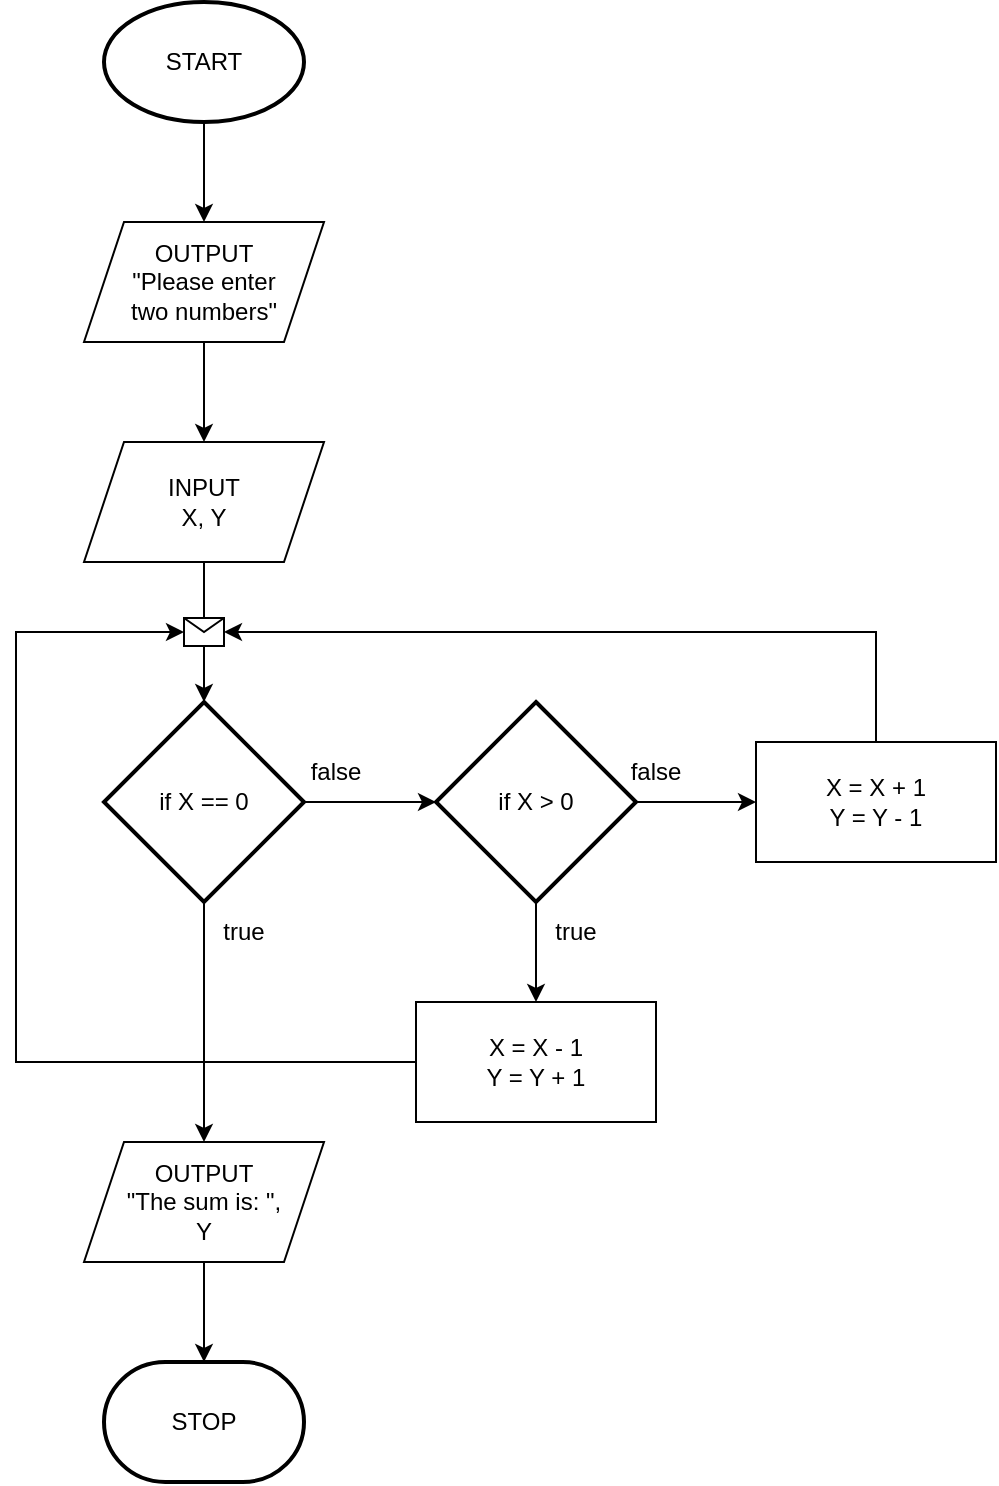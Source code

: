 <mxfile version="16.5.6" type="github">
  <diagram id="C5RBs43oDa-KdzZeNtuy" name="Page-1">
    <mxGraphModel dx="1186" dy="1638" grid="1" gridSize="10" guides="1" tooltips="1" connect="1" arrows="1" fold="1" page="1" pageScale="1" pageWidth="827" pageHeight="1169" math="0" shadow="0">
      <root>
        <mxCell id="WIyWlLk6GJQsqaUBKTNV-0" />
        <mxCell id="WIyWlLk6GJQsqaUBKTNV-1" parent="WIyWlLk6GJQsqaUBKTNV-0" />
        <mxCell id="DblRdDGWBC0uOEQ8MNWj-6" style="edgeStyle=orthogonalEdgeStyle;rounded=0;orthogonalLoop=1;jettySize=auto;html=1;entryX=0.5;entryY=0;entryDx=0;entryDy=0;" edge="1" parent="WIyWlLk6GJQsqaUBKTNV-1" source="DblRdDGWBC0uOEQ8MNWj-0" target="DblRdDGWBC0uOEQ8MNWj-3">
          <mxGeometry relative="1" as="geometry" />
        </mxCell>
        <mxCell id="DblRdDGWBC0uOEQ8MNWj-0" value="START" style="strokeWidth=2;html=1;shape=mxgraph.flowchart.start_1;whiteSpace=wrap;" vertex="1" parent="WIyWlLk6GJQsqaUBKTNV-1">
          <mxGeometry x="364" y="120" width="100" height="60" as="geometry" />
        </mxCell>
        <mxCell id="DblRdDGWBC0uOEQ8MNWj-1" value="STOP" style="strokeWidth=2;html=1;shape=mxgraph.flowchart.terminator;whiteSpace=wrap;" vertex="1" parent="WIyWlLk6GJQsqaUBKTNV-1">
          <mxGeometry x="364" y="800" width="100" height="60" as="geometry" />
        </mxCell>
        <mxCell id="DblRdDGWBC0uOEQ8MNWj-5" style="edgeStyle=orthogonalEdgeStyle;rounded=0;orthogonalLoop=1;jettySize=auto;html=1;entryX=0.5;entryY=0;entryDx=0;entryDy=0;" edge="1" parent="WIyWlLk6GJQsqaUBKTNV-1" source="DblRdDGWBC0uOEQ8MNWj-3" target="DblRdDGWBC0uOEQ8MNWj-4">
          <mxGeometry relative="1" as="geometry" />
        </mxCell>
        <mxCell id="DblRdDGWBC0uOEQ8MNWj-3" value="OUTPUT&lt;br&gt;&quot;Please enter&lt;br&gt;two numbers&quot;" style="shape=parallelogram;perimeter=parallelogramPerimeter;whiteSpace=wrap;html=1;fixedSize=1;" vertex="1" parent="WIyWlLk6GJQsqaUBKTNV-1">
          <mxGeometry x="354" y="230" width="120" height="60" as="geometry" />
        </mxCell>
        <mxCell id="DblRdDGWBC0uOEQ8MNWj-4" value="INPUT&lt;br&gt;X, Y" style="shape=parallelogram;perimeter=parallelogramPerimeter;whiteSpace=wrap;html=1;fixedSize=1;" vertex="1" parent="WIyWlLk6GJQsqaUBKTNV-1">
          <mxGeometry x="354" y="340" width="120" height="60" as="geometry" />
        </mxCell>
        <mxCell id="DblRdDGWBC0uOEQ8MNWj-18" style="edgeStyle=orthogonalEdgeStyle;rounded=0;orthogonalLoop=1;jettySize=auto;html=1;entryX=0.5;entryY=0;entryDx=0;entryDy=0;entryPerimeter=0;" edge="1" parent="WIyWlLk6GJQsqaUBKTNV-1" source="DblRdDGWBC0uOEQ8MNWj-9" target="DblRdDGWBC0uOEQ8MNWj-1">
          <mxGeometry relative="1" as="geometry" />
        </mxCell>
        <mxCell id="DblRdDGWBC0uOEQ8MNWj-9" value="OUTPUT&lt;br&gt;&quot;The sum is: &quot;,&lt;br&gt;Y" style="shape=parallelogram;perimeter=parallelogramPerimeter;whiteSpace=wrap;html=1;fixedSize=1;" vertex="1" parent="WIyWlLk6GJQsqaUBKTNV-1">
          <mxGeometry x="354" y="690" width="120" height="60" as="geometry" />
        </mxCell>
        <mxCell id="DblRdDGWBC0uOEQ8MNWj-16" style="edgeStyle=orthogonalEdgeStyle;rounded=0;orthogonalLoop=1;jettySize=auto;html=1;entryX=0;entryY=0.5;entryDx=0;entryDy=0;entryPerimeter=0;" edge="1" parent="WIyWlLk6GJQsqaUBKTNV-1" source="DblRdDGWBC0uOEQ8MNWj-11" target="DblRdDGWBC0uOEQ8MNWj-15">
          <mxGeometry relative="1" as="geometry" />
        </mxCell>
        <mxCell id="DblRdDGWBC0uOEQ8MNWj-23" style="edgeStyle=orthogonalEdgeStyle;rounded=0;orthogonalLoop=1;jettySize=auto;html=1;entryX=0.5;entryY=0;entryDx=0;entryDy=0;" edge="1" parent="WIyWlLk6GJQsqaUBKTNV-1" source="DblRdDGWBC0uOEQ8MNWj-11" target="DblRdDGWBC0uOEQ8MNWj-9">
          <mxGeometry relative="1" as="geometry" />
        </mxCell>
        <mxCell id="DblRdDGWBC0uOEQ8MNWj-11" value="if X == 0" style="strokeWidth=2;html=1;shape=mxgraph.flowchart.decision;whiteSpace=wrap;" vertex="1" parent="WIyWlLk6GJQsqaUBKTNV-1">
          <mxGeometry x="364" y="470" width="100" height="100" as="geometry" />
        </mxCell>
        <mxCell id="DblRdDGWBC0uOEQ8MNWj-27" style="edgeStyle=orthogonalEdgeStyle;rounded=0;orthogonalLoop=1;jettySize=auto;html=1;entryX=0.5;entryY=0;entryDx=0;entryDy=0;" edge="1" parent="WIyWlLk6GJQsqaUBKTNV-1" source="DblRdDGWBC0uOEQ8MNWj-15" target="DblRdDGWBC0uOEQ8MNWj-26">
          <mxGeometry relative="1" as="geometry" />
        </mxCell>
        <mxCell id="DblRdDGWBC0uOEQ8MNWj-30" style="edgeStyle=orthogonalEdgeStyle;rounded=0;orthogonalLoop=1;jettySize=auto;html=1;entryX=0;entryY=0.5;entryDx=0;entryDy=0;" edge="1" parent="WIyWlLk6GJQsqaUBKTNV-1" source="DblRdDGWBC0uOEQ8MNWj-15" target="DblRdDGWBC0uOEQ8MNWj-29">
          <mxGeometry relative="1" as="geometry" />
        </mxCell>
        <mxCell id="DblRdDGWBC0uOEQ8MNWj-15" value="if X &amp;gt; 0" style="strokeWidth=2;html=1;shape=mxgraph.flowchart.decision;whiteSpace=wrap;" vertex="1" parent="WIyWlLk6GJQsqaUBKTNV-1">
          <mxGeometry x="530" y="470" width="100" height="100" as="geometry" />
        </mxCell>
        <mxCell id="DblRdDGWBC0uOEQ8MNWj-19" value="" style="endArrow=classic;html=1;rounded=0;exitX=0.5;exitY=1;exitDx=0;exitDy=0;entryX=0.5;entryY=0;entryDx=0;entryDy=0;entryPerimeter=0;" edge="1" parent="WIyWlLk6GJQsqaUBKTNV-1" source="DblRdDGWBC0uOEQ8MNWj-4" target="DblRdDGWBC0uOEQ8MNWj-11">
          <mxGeometry relative="1" as="geometry">
            <mxPoint x="320" y="460" as="sourcePoint" />
            <mxPoint x="420" y="460" as="targetPoint" />
          </mxGeometry>
        </mxCell>
        <mxCell id="DblRdDGWBC0uOEQ8MNWj-20" value="" style="shape=message;html=1;outlineConnect=0;" vertex="1" parent="DblRdDGWBC0uOEQ8MNWj-19">
          <mxGeometry width="20" height="14" relative="1" as="geometry">
            <mxPoint x="-10" y="-7" as="offset" />
          </mxGeometry>
        </mxCell>
        <mxCell id="DblRdDGWBC0uOEQ8MNWj-24" value="true" style="text;html=1;strokeColor=none;fillColor=none;align=center;verticalAlign=middle;whiteSpace=wrap;rounded=0;" vertex="1" parent="WIyWlLk6GJQsqaUBKTNV-1">
          <mxGeometry x="404" y="570" width="60" height="30" as="geometry" />
        </mxCell>
        <mxCell id="DblRdDGWBC0uOEQ8MNWj-25" value="false" style="text;html=1;strokeColor=none;fillColor=none;align=center;verticalAlign=middle;whiteSpace=wrap;rounded=0;" vertex="1" parent="WIyWlLk6GJQsqaUBKTNV-1">
          <mxGeometry x="450" y="490" width="60" height="30" as="geometry" />
        </mxCell>
        <mxCell id="DblRdDGWBC0uOEQ8MNWj-28" style="edgeStyle=orthogonalEdgeStyle;rounded=0;orthogonalLoop=1;jettySize=auto;html=1;entryX=0;entryY=0.5;entryDx=0;entryDy=0;" edge="1" parent="WIyWlLk6GJQsqaUBKTNV-1" source="DblRdDGWBC0uOEQ8MNWj-26" target="DblRdDGWBC0uOEQ8MNWj-20">
          <mxGeometry relative="1" as="geometry">
            <Array as="points">
              <mxPoint x="320" y="650" />
              <mxPoint x="320" y="435" />
            </Array>
          </mxGeometry>
        </mxCell>
        <mxCell id="DblRdDGWBC0uOEQ8MNWj-26" value="X = X - 1&lt;br&gt;Y = Y + 1" style="rounded=0;whiteSpace=wrap;html=1;" vertex="1" parent="WIyWlLk6GJQsqaUBKTNV-1">
          <mxGeometry x="520" y="620" width="120" height="60" as="geometry" />
        </mxCell>
        <mxCell id="DblRdDGWBC0uOEQ8MNWj-32" style="edgeStyle=orthogonalEdgeStyle;rounded=0;orthogonalLoop=1;jettySize=auto;html=1;entryX=1;entryY=0.5;entryDx=0;entryDy=0;" edge="1" parent="WIyWlLk6GJQsqaUBKTNV-1" source="DblRdDGWBC0uOEQ8MNWj-29" target="DblRdDGWBC0uOEQ8MNWj-20">
          <mxGeometry relative="1" as="geometry">
            <Array as="points">
              <mxPoint x="750" y="435" />
            </Array>
          </mxGeometry>
        </mxCell>
        <mxCell id="DblRdDGWBC0uOEQ8MNWj-29" value="X = X + 1&lt;br&gt;Y = Y - 1" style="rounded=0;whiteSpace=wrap;html=1;" vertex="1" parent="WIyWlLk6GJQsqaUBKTNV-1">
          <mxGeometry x="690" y="490" width="120" height="60" as="geometry" />
        </mxCell>
        <mxCell id="DblRdDGWBC0uOEQ8MNWj-33" value="true" style="text;html=1;strokeColor=none;fillColor=none;align=center;verticalAlign=middle;whiteSpace=wrap;rounded=0;" vertex="1" parent="WIyWlLk6GJQsqaUBKTNV-1">
          <mxGeometry x="570" y="570" width="60" height="30" as="geometry" />
        </mxCell>
        <mxCell id="DblRdDGWBC0uOEQ8MNWj-34" value="false" style="text;html=1;strokeColor=none;fillColor=none;align=center;verticalAlign=middle;whiteSpace=wrap;rounded=0;" vertex="1" parent="WIyWlLk6GJQsqaUBKTNV-1">
          <mxGeometry x="610" y="490" width="60" height="30" as="geometry" />
        </mxCell>
      </root>
    </mxGraphModel>
  </diagram>
</mxfile>
